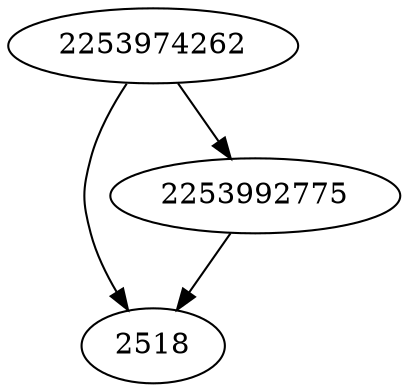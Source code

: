 strict digraph  {
2253974262;
2518;
2253992775;
2253974262 -> 2518;
2253974262 -> 2253992775;
2253992775 -> 2518;
}
